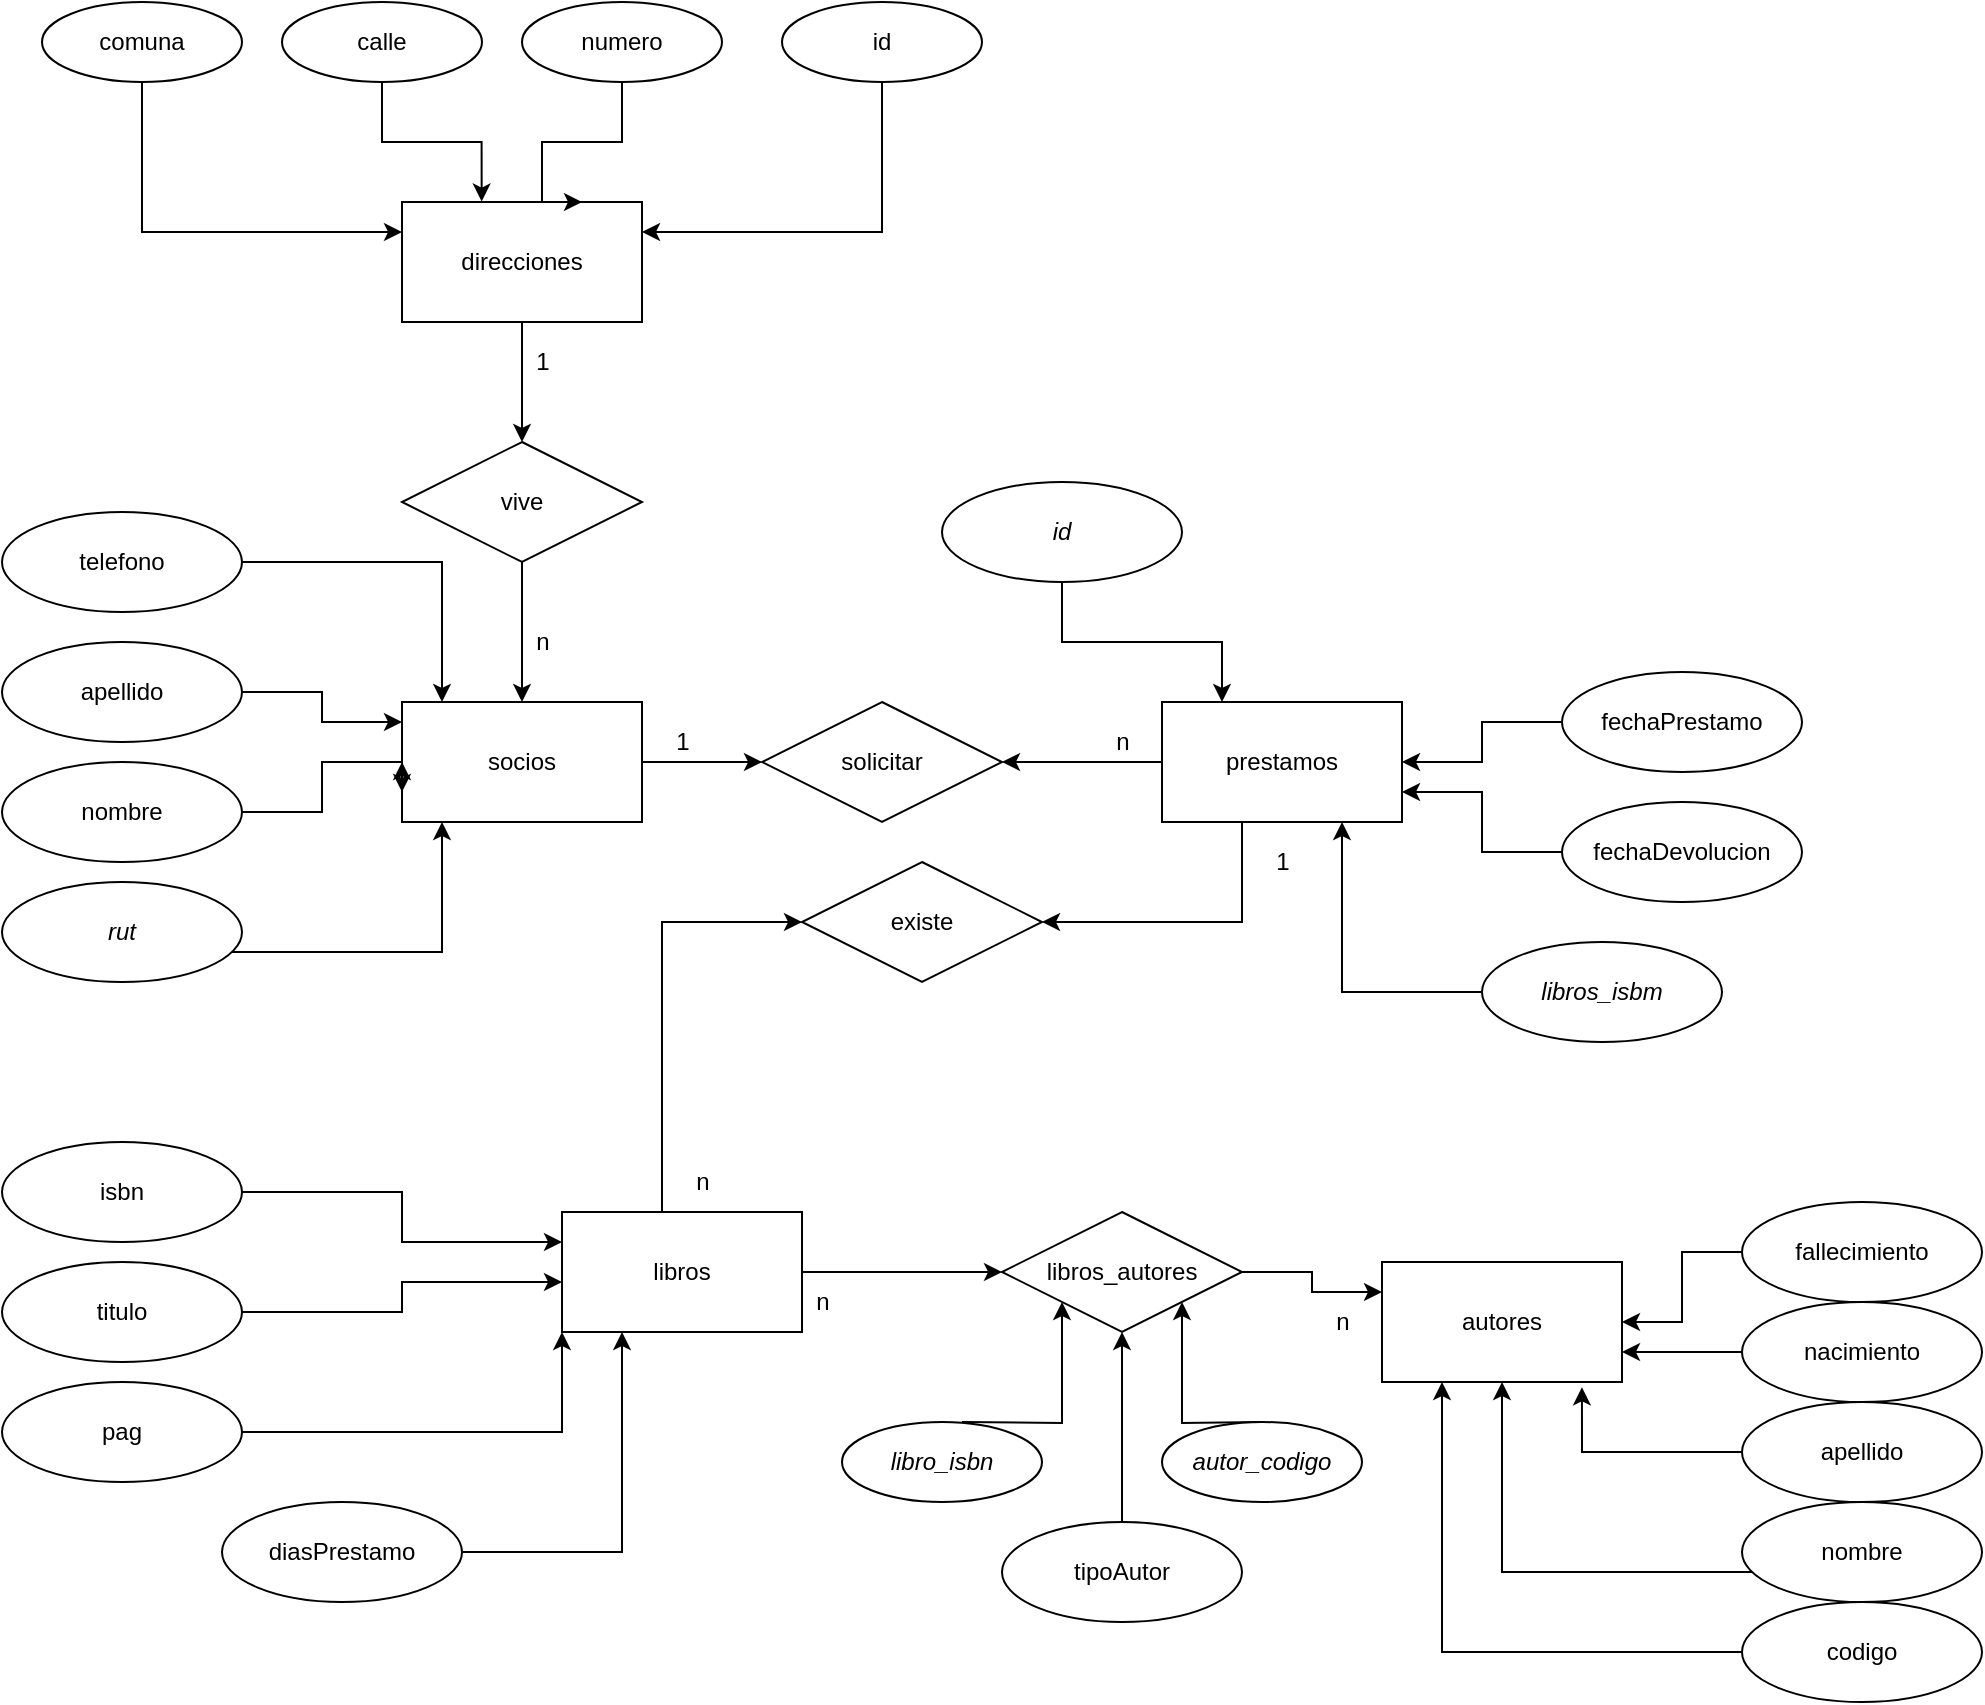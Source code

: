 <mxfile version="16.5.2" type="device"><diagram id="M4EM9sN8CR7QOiE5CQV7" name="Page-1"><mxGraphModel dx="2389" dy="1824" grid="1" gridSize="10" guides="1" tooltips="1" connect="1" arrows="1" fold="1" page="1" pageScale="1" pageWidth="827" pageHeight="1169" math="0" shadow="0"><root><mxCell id="0"/><mxCell id="1" parent="0"/><mxCell id="4eLac81S-cMrdVxWNOTc-80" style="edgeStyle=orthogonalEdgeStyle;rounded=0;orthogonalLoop=1;jettySize=auto;html=1;" parent="1" source="4eLac81S-cMrdVxWNOTc-1" target="4eLac81S-cMrdVxWNOTc-68" edge="1"><mxGeometry relative="1" as="geometry"/></mxCell><mxCell id="4eLac81S-cMrdVxWNOTc-90" style="edgeStyle=orthogonalEdgeStyle;rounded=0;orthogonalLoop=1;jettySize=auto;html=1;entryX=0;entryY=0.5;entryDx=0;entryDy=0;" parent="1" source="4eLac81S-cMrdVxWNOTc-1" target="4eLac81S-cMrdVxWNOTc-88" edge="1"><mxGeometry relative="1" as="geometry"><Array as="points"><mxPoint x="10" y="150"/></Array></mxGeometry></mxCell><mxCell id="4eLac81S-cMrdVxWNOTc-1" value="libros&lt;br&gt;" style="rounded=0;whiteSpace=wrap;html=1;" parent="1" vertex="1"><mxGeometry x="-40" y="295" width="120" height="60" as="geometry"/></mxCell><mxCell id="4eLac81S-cMrdVxWNOTc-76" style="edgeStyle=orthogonalEdgeStyle;rounded=0;orthogonalLoop=1;jettySize=auto;html=1;entryX=1;entryY=0.5;entryDx=0;entryDy=0;" parent="1" source="4eLac81S-cMrdVxWNOTc-2" target="4eLac81S-cMrdVxWNOTc-74" edge="1"><mxGeometry relative="1" as="geometry"/></mxCell><mxCell id="4eLac81S-cMrdVxWNOTc-89" style="edgeStyle=orthogonalEdgeStyle;rounded=0;orthogonalLoop=1;jettySize=auto;html=1;entryX=1;entryY=0.5;entryDx=0;entryDy=0;" parent="1" source="4eLac81S-cMrdVxWNOTc-2" target="4eLac81S-cMrdVxWNOTc-88" edge="1"><mxGeometry relative="1" as="geometry"><Array as="points"><mxPoint x="300" y="150"/></Array></mxGeometry></mxCell><mxCell id="4eLac81S-cMrdVxWNOTc-2" value="prestamos&lt;br&gt;" style="rounded=0;whiteSpace=wrap;html=1;" parent="1" vertex="1"><mxGeometry x="260" y="40" width="120" height="60" as="geometry"/></mxCell><mxCell id="4eLac81S-cMrdVxWNOTc-77" value="" style="edgeStyle=orthogonalEdgeStyle;rounded=0;orthogonalLoop=1;jettySize=auto;html=1;" parent="1" source="4eLac81S-cMrdVxWNOTc-3" target="4eLac81S-cMrdVxWNOTc-74" edge="1"><mxGeometry relative="1" as="geometry"><mxPoint x="40.118" y="60.059" as="targetPoint"/></mxGeometry></mxCell><mxCell id="4eLac81S-cMrdVxWNOTc-3" value="socios&lt;br&gt;" style="rounded=0;whiteSpace=wrap;html=1;" parent="1" vertex="1"><mxGeometry x="-120" y="40" width="120" height="60" as="geometry"/></mxCell><mxCell id="4eLac81S-cMrdVxWNOTc-40" style="edgeStyle=orthogonalEdgeStyle;rounded=0;orthogonalLoop=1;jettySize=auto;html=1;entryX=0;entryY=0.75;entryDx=0;entryDy=0;" parent="1" source="4eLac81S-cMrdVxWNOTc-5" target="4eLac81S-cMrdVxWNOTc-3" edge="1"><mxGeometry relative="1" as="geometry"><Array as="points"><mxPoint x="-160" y="95"/><mxPoint x="-160" y="70"/><mxPoint x="-120" y="70"/></Array></mxGeometry></mxCell><mxCell id="4eLac81S-cMrdVxWNOTc-5" value="nombre" style="ellipse;whiteSpace=wrap;html=1;" parent="1" vertex="1"><mxGeometry x="-320" y="70" width="120" height="50" as="geometry"/></mxCell><mxCell id="4eLac81S-cMrdVxWNOTc-39" style="edgeStyle=orthogonalEdgeStyle;rounded=0;orthogonalLoop=1;jettySize=auto;html=1;" parent="1" source="4eLac81S-cMrdVxWNOTc-10" target="4eLac81S-cMrdVxWNOTc-3" edge="1"><mxGeometry relative="1" as="geometry"><Array as="points"><mxPoint x="-100" y="165"/></Array></mxGeometry></mxCell><mxCell id="4eLac81S-cMrdVxWNOTc-10" value="&lt;i&gt;rut&lt;/i&gt;" style="ellipse;whiteSpace=wrap;html=1;" parent="1" vertex="1"><mxGeometry x="-320" y="130" width="120" height="50" as="geometry"/></mxCell><mxCell id="4eLac81S-cMrdVxWNOTc-43" style="edgeStyle=orthogonalEdgeStyle;rounded=0;orthogonalLoop=1;jettySize=auto;html=1;" parent="1" source="4eLac81S-cMrdVxWNOTc-11" target="4eLac81S-cMrdVxWNOTc-3" edge="1"><mxGeometry relative="1" as="geometry"><Array as="points"><mxPoint x="-100" y="-30"/></Array></mxGeometry></mxCell><mxCell id="4eLac81S-cMrdVxWNOTc-11" value="telefono&lt;br&gt;" style="ellipse;whiteSpace=wrap;html=1;" parent="1" vertex="1"><mxGeometry x="-320" y="-55" width="120" height="50" as="geometry"/></mxCell><mxCell id="4eLac81S-cMrdVxWNOTc-41" style="edgeStyle=orthogonalEdgeStyle;rounded=0;orthogonalLoop=1;jettySize=auto;html=1;" parent="1" source="4eLac81S-cMrdVxWNOTc-13" edge="1"><mxGeometry relative="1" as="geometry"><mxPoint x="-120" y="50" as="targetPoint"/><Array as="points"><mxPoint x="-160" y="35"/><mxPoint x="-160" y="50"/><mxPoint x="-120" y="50"/></Array></mxGeometry></mxCell><mxCell id="4eLac81S-cMrdVxWNOTc-13" value="apellido" style="ellipse;whiteSpace=wrap;html=1;" parent="1" vertex="1"><mxGeometry x="-320" y="10" width="120" height="50" as="geometry"/></mxCell><mxCell id="4eLac81S-cMrdVxWNOTc-91" style="edgeStyle=orthogonalEdgeStyle;rounded=0;orthogonalLoop=1;jettySize=auto;html=1;entryX=0;entryY=0.25;entryDx=0;entryDy=0;" parent="1" source="4eLac81S-cMrdVxWNOTc-15" target="4eLac81S-cMrdVxWNOTc-1" edge="1"><mxGeometry relative="1" as="geometry"/></mxCell><mxCell id="4eLac81S-cMrdVxWNOTc-15" value="isbn" style="ellipse;whiteSpace=wrap;html=1;" parent="1" vertex="1"><mxGeometry x="-320" y="260" width="120" height="50" as="geometry"/></mxCell><mxCell id="4eLac81S-cMrdVxWNOTc-64" style="edgeStyle=orthogonalEdgeStyle;rounded=0;orthogonalLoop=1;jettySize=auto;html=1;" parent="1" source="4eLac81S-cMrdVxWNOTc-16" target="4eLac81S-cMrdVxWNOTc-1" edge="1"><mxGeometry relative="1" as="geometry"><Array as="points"><mxPoint x="-10" y="465"/></Array></mxGeometry></mxCell><mxCell id="4eLac81S-cMrdVxWNOTc-16" value="diasPrestamo&lt;br&gt;" style="ellipse;whiteSpace=wrap;html=1;" parent="1" vertex="1"><mxGeometry x="-210" y="440" width="120" height="50" as="geometry"/></mxCell><mxCell id="4eLac81S-cMrdVxWNOTc-27" style="edgeStyle=orthogonalEdgeStyle;rounded=0;orthogonalLoop=1;jettySize=auto;html=1;" parent="1" source="4eLac81S-cMrdVxWNOTc-18" edge="1"><mxGeometry relative="1" as="geometry"><mxPoint x="-40" y="330" as="targetPoint"/><Array as="points"><mxPoint x="-120" y="345"/><mxPoint x="-120" y="330"/><mxPoint x="-40" y="330"/></Array></mxGeometry></mxCell><mxCell id="4eLac81S-cMrdVxWNOTc-18" value="titulo" style="ellipse;whiteSpace=wrap;html=1;" parent="1" vertex="1"><mxGeometry x="-320" y="320" width="120" height="50" as="geometry"/></mxCell><mxCell id="4eLac81S-cMrdVxWNOTc-29" style="edgeStyle=orthogonalEdgeStyle;rounded=0;orthogonalLoop=1;jettySize=auto;html=1;entryX=0;entryY=1;entryDx=0;entryDy=0;" parent="1" source="4eLac81S-cMrdVxWNOTc-23" target="4eLac81S-cMrdVxWNOTc-1" edge="1"><mxGeometry relative="1" as="geometry"/></mxCell><mxCell id="4eLac81S-cMrdVxWNOTc-23" value="pag" style="ellipse;whiteSpace=wrap;html=1;" parent="1" vertex="1"><mxGeometry x="-320" y="380" width="120" height="50" as="geometry"/></mxCell><mxCell id="4eLac81S-cMrdVxWNOTc-52" style="edgeStyle=orthogonalEdgeStyle;rounded=0;orthogonalLoop=1;jettySize=auto;html=1;entryX=1;entryY=0.75;entryDx=0;entryDy=0;" parent="1" source="4eLac81S-cMrdVxWNOTc-45" target="4eLac81S-cMrdVxWNOTc-2" edge="1"><mxGeometry relative="1" as="geometry"/></mxCell><mxCell id="4eLac81S-cMrdVxWNOTc-45" value="fechaDevolucion" style="ellipse;whiteSpace=wrap;html=1;" parent="1" vertex="1"><mxGeometry x="460" y="90" width="120" height="50" as="geometry"/></mxCell><mxCell id="4eLac81S-cMrdVxWNOTc-51" style="edgeStyle=orthogonalEdgeStyle;rounded=0;orthogonalLoop=1;jettySize=auto;html=1;" parent="1" source="4eLac81S-cMrdVxWNOTc-46" target="4eLac81S-cMrdVxWNOTc-2" edge="1"><mxGeometry relative="1" as="geometry"/></mxCell><mxCell id="4eLac81S-cMrdVxWNOTc-46" value="fechaPrestamo" style="ellipse;whiteSpace=wrap;html=1;" parent="1" vertex="1"><mxGeometry x="460" y="25" width="120" height="50" as="geometry"/></mxCell><mxCell id="4eLac81S-cMrdVxWNOTc-53" value="autores&lt;br&gt;" style="rounded=0;whiteSpace=wrap;html=1;" parent="1" vertex="1"><mxGeometry x="370" y="320" width="120" height="60" as="geometry"/></mxCell><mxCell id="4eLac81S-cMrdVxWNOTc-72" style="edgeStyle=orthogonalEdgeStyle;rounded=0;orthogonalLoop=1;jettySize=auto;html=1;entryX=0.5;entryY=1;entryDx=0;entryDy=0;" parent="1" source="4eLac81S-cMrdVxWNOTc-54" target="4eLac81S-cMrdVxWNOTc-68" edge="1"><mxGeometry relative="1" as="geometry"/></mxCell><mxCell id="4eLac81S-cMrdVxWNOTc-54" value="tipoAutor&lt;br&gt;" style="ellipse;whiteSpace=wrap;html=1;" parent="1" vertex="1"><mxGeometry x="180" y="450" width="120" height="50" as="geometry"/></mxCell><mxCell id="4eLac81S-cMrdVxWNOTc-84" style="edgeStyle=orthogonalEdgeStyle;rounded=0;orthogonalLoop=1;jettySize=auto;html=1;entryX=0.833;entryY=1.044;entryDx=0;entryDy=0;entryPerimeter=0;" parent="1" source="4eLac81S-cMrdVxWNOTc-55" target="4eLac81S-cMrdVxWNOTc-53" edge="1"><mxGeometry relative="1" as="geometry"/></mxCell><mxCell id="4eLac81S-cMrdVxWNOTc-55" value="apellido" style="ellipse;whiteSpace=wrap;html=1;" parent="1" vertex="1"><mxGeometry x="550" y="390" width="120" height="50" as="geometry"/></mxCell><mxCell id="4eLac81S-cMrdVxWNOTc-82" style="edgeStyle=orthogonalEdgeStyle;rounded=0;orthogonalLoop=1;jettySize=auto;html=1;entryX=1;entryY=0.75;entryDx=0;entryDy=0;" parent="1" source="4eLac81S-cMrdVxWNOTc-56" target="4eLac81S-cMrdVxWNOTc-53" edge="1"><mxGeometry relative="1" as="geometry"/></mxCell><mxCell id="4eLac81S-cMrdVxWNOTc-56" value="nacimiento" style="ellipse;whiteSpace=wrap;html=1;" parent="1" vertex="1"><mxGeometry x="550" y="340" width="120" height="50" as="geometry"/></mxCell><mxCell id="4eLac81S-cMrdVxWNOTc-85" style="edgeStyle=orthogonalEdgeStyle;rounded=0;orthogonalLoop=1;jettySize=auto;html=1;" parent="1" source="4eLac81S-cMrdVxWNOTc-57" target="4eLac81S-cMrdVxWNOTc-53" edge="1"><mxGeometry relative="1" as="geometry"><Array as="points"><mxPoint x="430" y="475"/></Array></mxGeometry></mxCell><mxCell id="4eLac81S-cMrdVxWNOTc-57" value="nombre" style="ellipse;whiteSpace=wrap;html=1;" parent="1" vertex="1"><mxGeometry x="550" y="440" width="120" height="50" as="geometry"/></mxCell><mxCell id="4eLac81S-cMrdVxWNOTc-86" style="edgeStyle=orthogonalEdgeStyle;rounded=0;orthogonalLoop=1;jettySize=auto;html=1;entryX=0.25;entryY=1;entryDx=0;entryDy=0;" parent="1" source="4eLac81S-cMrdVxWNOTc-58" target="4eLac81S-cMrdVxWNOTc-53" edge="1"><mxGeometry relative="1" as="geometry"><Array as="points"><mxPoint x="400" y="480"/><mxPoint x="400" y="480"/></Array></mxGeometry></mxCell><mxCell id="4eLac81S-cMrdVxWNOTc-58" value="codigo" style="ellipse;whiteSpace=wrap;html=1;" parent="1" vertex="1"><mxGeometry x="550" y="490" width="120" height="50" as="geometry"/></mxCell><mxCell id="4eLac81S-cMrdVxWNOTc-67" style="edgeStyle=orthogonalEdgeStyle;rounded=0;orthogonalLoop=1;jettySize=auto;html=1;entryX=1;entryY=0.5;entryDx=0;entryDy=0;" parent="1" source="4eLac81S-cMrdVxWNOTc-66" target="4eLac81S-cMrdVxWNOTc-53" edge="1"><mxGeometry relative="1" as="geometry"/></mxCell><mxCell id="4eLac81S-cMrdVxWNOTc-66" value="fallecimiento" style="ellipse;whiteSpace=wrap;html=1;" parent="1" vertex="1"><mxGeometry x="550" y="290" width="120" height="50" as="geometry"/></mxCell><mxCell id="4eLac81S-cMrdVxWNOTc-81" style="edgeStyle=orthogonalEdgeStyle;rounded=0;orthogonalLoop=1;jettySize=auto;html=1;entryX=0;entryY=0.25;entryDx=0;entryDy=0;" parent="1" source="4eLac81S-cMrdVxWNOTc-68" target="4eLac81S-cMrdVxWNOTc-53" edge="1"><mxGeometry relative="1" as="geometry"/></mxCell><mxCell id="4eLac81S-cMrdVxWNOTc-68" value="libros_autores&lt;br&gt;" style="shape=rhombus;perimeter=rhombusPerimeter;whiteSpace=wrap;html=1;align=center;" parent="1" vertex="1"><mxGeometry x="180" y="295" width="120" height="60" as="geometry"/></mxCell><mxCell id="4eLac81S-cMrdVxWNOTc-71" value="n&lt;br&gt;" style="text;html=1;align=center;verticalAlign=middle;resizable=0;points=[];autosize=1;strokeColor=none;fillColor=none;" parent="1" vertex="1"><mxGeometry x="80" y="330" width="20" height="20" as="geometry"/></mxCell><mxCell id="4eLac81S-cMrdVxWNOTc-73" value="n&lt;br&gt;" style="text;html=1;align=center;verticalAlign=middle;resizable=0;points=[];autosize=1;strokeColor=none;fillColor=none;" parent="1" vertex="1"><mxGeometry x="340" y="340" width="20" height="20" as="geometry"/></mxCell><mxCell id="4eLac81S-cMrdVxWNOTc-74" value="solicitar" style="shape=rhombus;perimeter=rhombusPerimeter;whiteSpace=wrap;html=1;align=center;" parent="1" vertex="1"><mxGeometry x="60" y="40" width="120" height="60" as="geometry"/></mxCell><mxCell id="4eLac81S-cMrdVxWNOTc-78" value="n" style="text;html=1;align=center;verticalAlign=middle;resizable=0;points=[];autosize=1;strokeColor=none;fillColor=none;" parent="1" vertex="1"><mxGeometry x="230" y="50" width="20" height="20" as="geometry"/></mxCell><mxCell id="4eLac81S-cMrdVxWNOTc-79" value="1" style="text;html=1;align=center;verticalAlign=middle;resizable=0;points=[];autosize=1;strokeColor=none;fillColor=none;" parent="1" vertex="1"><mxGeometry x="10" y="50" width="20" height="20" as="geometry"/></mxCell><mxCell id="4eLac81S-cMrdVxWNOTc-88" value="existe" style="shape=rhombus;perimeter=rhombusPerimeter;whiteSpace=wrap;html=1;align=center;" parent="1" vertex="1"><mxGeometry x="80" y="120" width="120" height="60" as="geometry"/></mxCell><mxCell id="4eLac81S-cMrdVxWNOTc-94" style="edgeStyle=orthogonalEdgeStyle;rounded=0;orthogonalLoop=1;jettySize=auto;html=1;" parent="1" source="4eLac81S-cMrdVxWNOTc-92" target="4eLac81S-cMrdVxWNOTc-93" edge="1"><mxGeometry relative="1" as="geometry"/></mxCell><mxCell id="4eLac81S-cMrdVxWNOTc-92" value="direcciones" style="rounded=0;whiteSpace=wrap;html=1;" parent="1" vertex="1"><mxGeometry x="-120" y="-210" width="120" height="60" as="geometry"/></mxCell><mxCell id="4eLac81S-cMrdVxWNOTc-95" value="" style="edgeStyle=orthogonalEdgeStyle;rounded=0;orthogonalLoop=1;jettySize=auto;html=1;" parent="1" source="4eLac81S-cMrdVxWNOTc-93" target="4eLac81S-cMrdVxWNOTc-3" edge="1"><mxGeometry relative="1" as="geometry"/></mxCell><mxCell id="4eLac81S-cMrdVxWNOTc-93" value="vive" style="shape=rhombus;perimeter=rhombusPerimeter;whiteSpace=wrap;html=1;align=center;" parent="1" vertex="1"><mxGeometry x="-120" y="-90" width="120" height="60" as="geometry"/></mxCell><mxCell id="4eLac81S-cMrdVxWNOTc-96" value="1" style="text;html=1;align=center;verticalAlign=middle;resizable=0;points=[];autosize=1;strokeColor=none;fillColor=none;" parent="1" vertex="1"><mxGeometry x="-60" y="-140" width="20" height="20" as="geometry"/></mxCell><mxCell id="4eLac81S-cMrdVxWNOTc-97" value="n" style="text;html=1;align=center;verticalAlign=middle;resizable=0;points=[];autosize=1;strokeColor=none;fillColor=none;" parent="1" vertex="1"><mxGeometry x="-60" width="20" height="20" as="geometry"/></mxCell><mxCell id="4eLac81S-cMrdVxWNOTc-101" value="n" style="text;html=1;align=center;verticalAlign=middle;resizable=0;points=[];autosize=1;strokeColor=none;fillColor=none;" parent="1" vertex="1"><mxGeometry x="20" y="270" width="20" height="20" as="geometry"/></mxCell><mxCell id="4eLac81S-cMrdVxWNOTc-102" value="1&lt;br&gt;" style="text;html=1;align=center;verticalAlign=middle;resizable=0;points=[];autosize=1;strokeColor=none;fillColor=none;" parent="1" vertex="1"><mxGeometry x="310" y="110" width="20" height="20" as="geometry"/></mxCell><mxCell id="4eLac81S-cMrdVxWNOTc-108" style="edgeStyle=orthogonalEdgeStyle;rounded=0;orthogonalLoop=1;jettySize=auto;html=1;entryX=0;entryY=1;entryDx=0;entryDy=0;" parent="1" target="4eLac81S-cMrdVxWNOTc-68" edge="1"><mxGeometry relative="1" as="geometry"><mxPoint x="160" y="400" as="sourcePoint"/></mxGeometry></mxCell><mxCell id="4eLac81S-cMrdVxWNOTc-109" style="edgeStyle=orthogonalEdgeStyle;rounded=0;orthogonalLoop=1;jettySize=auto;html=1;entryX=1;entryY=1;entryDx=0;entryDy=0;" parent="1" target="4eLac81S-cMrdVxWNOTc-68" edge="1"><mxGeometry relative="1" as="geometry"><mxPoint x="310" y="400" as="sourcePoint"/></mxGeometry></mxCell><mxCell id="4eLac81S-cMrdVxWNOTc-110" value="&lt;i&gt;autor_codigo&lt;/i&gt;" style="ellipse;whiteSpace=wrap;html=1;align=center;" parent="1" vertex="1"><mxGeometry x="260" y="400" width="100" height="40" as="geometry"/></mxCell><mxCell id="4eLac81S-cMrdVxWNOTc-111" value="&lt;i&gt;libro_isbn&lt;/i&gt;" style="ellipse;whiteSpace=wrap;html=1;align=center;" parent="1" vertex="1"><mxGeometry x="100" y="400" width="100" height="40" as="geometry"/></mxCell><mxCell id="4eLac81S-cMrdVxWNOTc-119" style="edgeStyle=orthogonalEdgeStyle;rounded=0;orthogonalLoop=1;jettySize=auto;html=1;entryX=1;entryY=0.25;entryDx=0;entryDy=0;" parent="1" source="4eLac81S-cMrdVxWNOTc-112" target="4eLac81S-cMrdVxWNOTc-92" edge="1"><mxGeometry relative="1" as="geometry"><Array as="points"><mxPoint x="120" y="-195"/></Array></mxGeometry></mxCell><mxCell id="4eLac81S-cMrdVxWNOTc-112" value="id" style="ellipse;whiteSpace=wrap;html=1;align=center;" parent="1" vertex="1"><mxGeometry x="70" y="-310" width="100" height="40" as="geometry"/></mxCell><mxCell id="4eLac81S-cMrdVxWNOTc-118" style="edgeStyle=orthogonalEdgeStyle;rounded=0;orthogonalLoop=1;jettySize=auto;html=1;entryX=0.75;entryY=0;entryDx=0;entryDy=0;" parent="1" source="4eLac81S-cMrdVxWNOTc-113" target="4eLac81S-cMrdVxWNOTc-92" edge="1"><mxGeometry relative="1" as="geometry"><Array as="points"><mxPoint x="-10" y="-240"/><mxPoint x="-50" y="-240"/><mxPoint x="-50" y="-210"/></Array></mxGeometry></mxCell><mxCell id="4eLac81S-cMrdVxWNOTc-113" value="numero" style="ellipse;whiteSpace=wrap;html=1;align=center;" parent="1" vertex="1"><mxGeometry x="-60" y="-310" width="100" height="40" as="geometry"/></mxCell><mxCell id="4eLac81S-cMrdVxWNOTc-117" style="edgeStyle=orthogonalEdgeStyle;rounded=0;orthogonalLoop=1;jettySize=auto;html=1;entryX=0.332;entryY=-0.004;entryDx=0;entryDy=0;entryPerimeter=0;" parent="1" source="4eLac81S-cMrdVxWNOTc-114" target="4eLac81S-cMrdVxWNOTc-92" edge="1"><mxGeometry relative="1" as="geometry"><Array as="points"><mxPoint x="-130" y="-240"/><mxPoint x="-80" y="-240"/></Array></mxGeometry></mxCell><mxCell id="4eLac81S-cMrdVxWNOTc-114" value="calle" style="ellipse;whiteSpace=wrap;html=1;align=center;" parent="1" vertex="1"><mxGeometry x="-180" y="-310" width="100" height="40" as="geometry"/></mxCell><mxCell id="4eLac81S-cMrdVxWNOTc-116" style="edgeStyle=orthogonalEdgeStyle;rounded=0;orthogonalLoop=1;jettySize=auto;html=1;entryX=0;entryY=0.25;entryDx=0;entryDy=0;" parent="1" source="4eLac81S-cMrdVxWNOTc-115" target="4eLac81S-cMrdVxWNOTc-92" edge="1"><mxGeometry relative="1" as="geometry"><Array as="points"><mxPoint x="-250" y="-195"/></Array></mxGeometry></mxCell><mxCell id="4eLac81S-cMrdVxWNOTc-115" value="comuna" style="ellipse;whiteSpace=wrap;html=1;align=center;" parent="1" vertex="1"><mxGeometry x="-300" y="-310" width="100" height="40" as="geometry"/></mxCell><mxCell id="4eLac81S-cMrdVxWNOTc-121" style="edgeStyle=orthogonalEdgeStyle;rounded=0;orthogonalLoop=1;jettySize=auto;html=1;exitX=0;exitY=0.75;exitDx=0;exitDy=0;entryX=0;entryY=0.5;entryDx=0;entryDy=0;" parent="1" source="4eLac81S-cMrdVxWNOTc-3" target="4eLac81S-cMrdVxWNOTc-3" edge="1"><mxGeometry relative="1" as="geometry"><Array as="points"><mxPoint x="-120" y="70"/><mxPoint x="-120" y="70"/></Array></mxGeometry></mxCell><mxCell id="4eLac81S-cMrdVxWNOTc-126" style="edgeStyle=orthogonalEdgeStyle;rounded=0;orthogonalLoop=1;jettySize=auto;html=1;entryX=0.25;entryY=0;entryDx=0;entryDy=0;" parent="1" source="4eLac81S-cMrdVxWNOTc-125" target="4eLac81S-cMrdVxWNOTc-2" edge="1"><mxGeometry relative="1" as="geometry"/></mxCell><mxCell id="4eLac81S-cMrdVxWNOTc-125" value="&lt;i&gt;id&lt;/i&gt;" style="ellipse;whiteSpace=wrap;html=1;" parent="1" vertex="1"><mxGeometry x="150" y="-70" width="120" height="50" as="geometry"/></mxCell><mxCell id="4eLac81S-cMrdVxWNOTc-128" style="edgeStyle=orthogonalEdgeStyle;rounded=0;orthogonalLoop=1;jettySize=auto;html=1;entryX=0.75;entryY=1;entryDx=0;entryDy=0;" parent="1" source="4eLac81S-cMrdVxWNOTc-127" target="4eLac81S-cMrdVxWNOTc-2" edge="1"><mxGeometry relative="1" as="geometry"/></mxCell><mxCell id="4eLac81S-cMrdVxWNOTc-127" value="&lt;i&gt;libros_isbm&lt;/i&gt;" style="ellipse;whiteSpace=wrap;html=1;" parent="1" vertex="1"><mxGeometry x="420" y="160" width="120" height="50" as="geometry"/></mxCell></root></mxGraphModel></diagram></mxfile>
